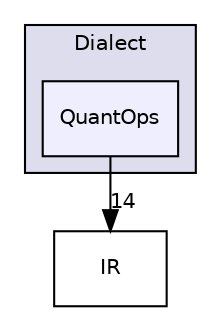 digraph "include/mlir/Dialect/QuantOps" {
  bgcolor=transparent;
  compound=true
  node [ fontsize="10", fontname="Helvetica"];
  edge [ labelfontsize="10", labelfontname="Helvetica"];
  subgraph clusterdir_d07a6fac82475a065a3b2953573f00a0 {
    graph [ bgcolor="#ddddee", pencolor="black", label="Dialect" fontname="Helvetica", fontsize="10", URL="dir_d07a6fac82475a065a3b2953573f00a0.html"]
  dir_55eb4f1247c7bdd06c353ac156eecfb5 [shape=box, label="QuantOps", style="filled", fillcolor="#eeeeff", pencolor="black", URL="dir_55eb4f1247c7bdd06c353ac156eecfb5.html"];
  }
  dir_84ef7c054b4edc3447cfba80cee80f65 [shape=box label="IR" URL="dir_84ef7c054b4edc3447cfba80cee80f65.html"];
  dir_55eb4f1247c7bdd06c353ac156eecfb5->dir_84ef7c054b4edc3447cfba80cee80f65 [headlabel="14", labeldistance=1.5 headhref="dir_000009_000032.html"];
}
